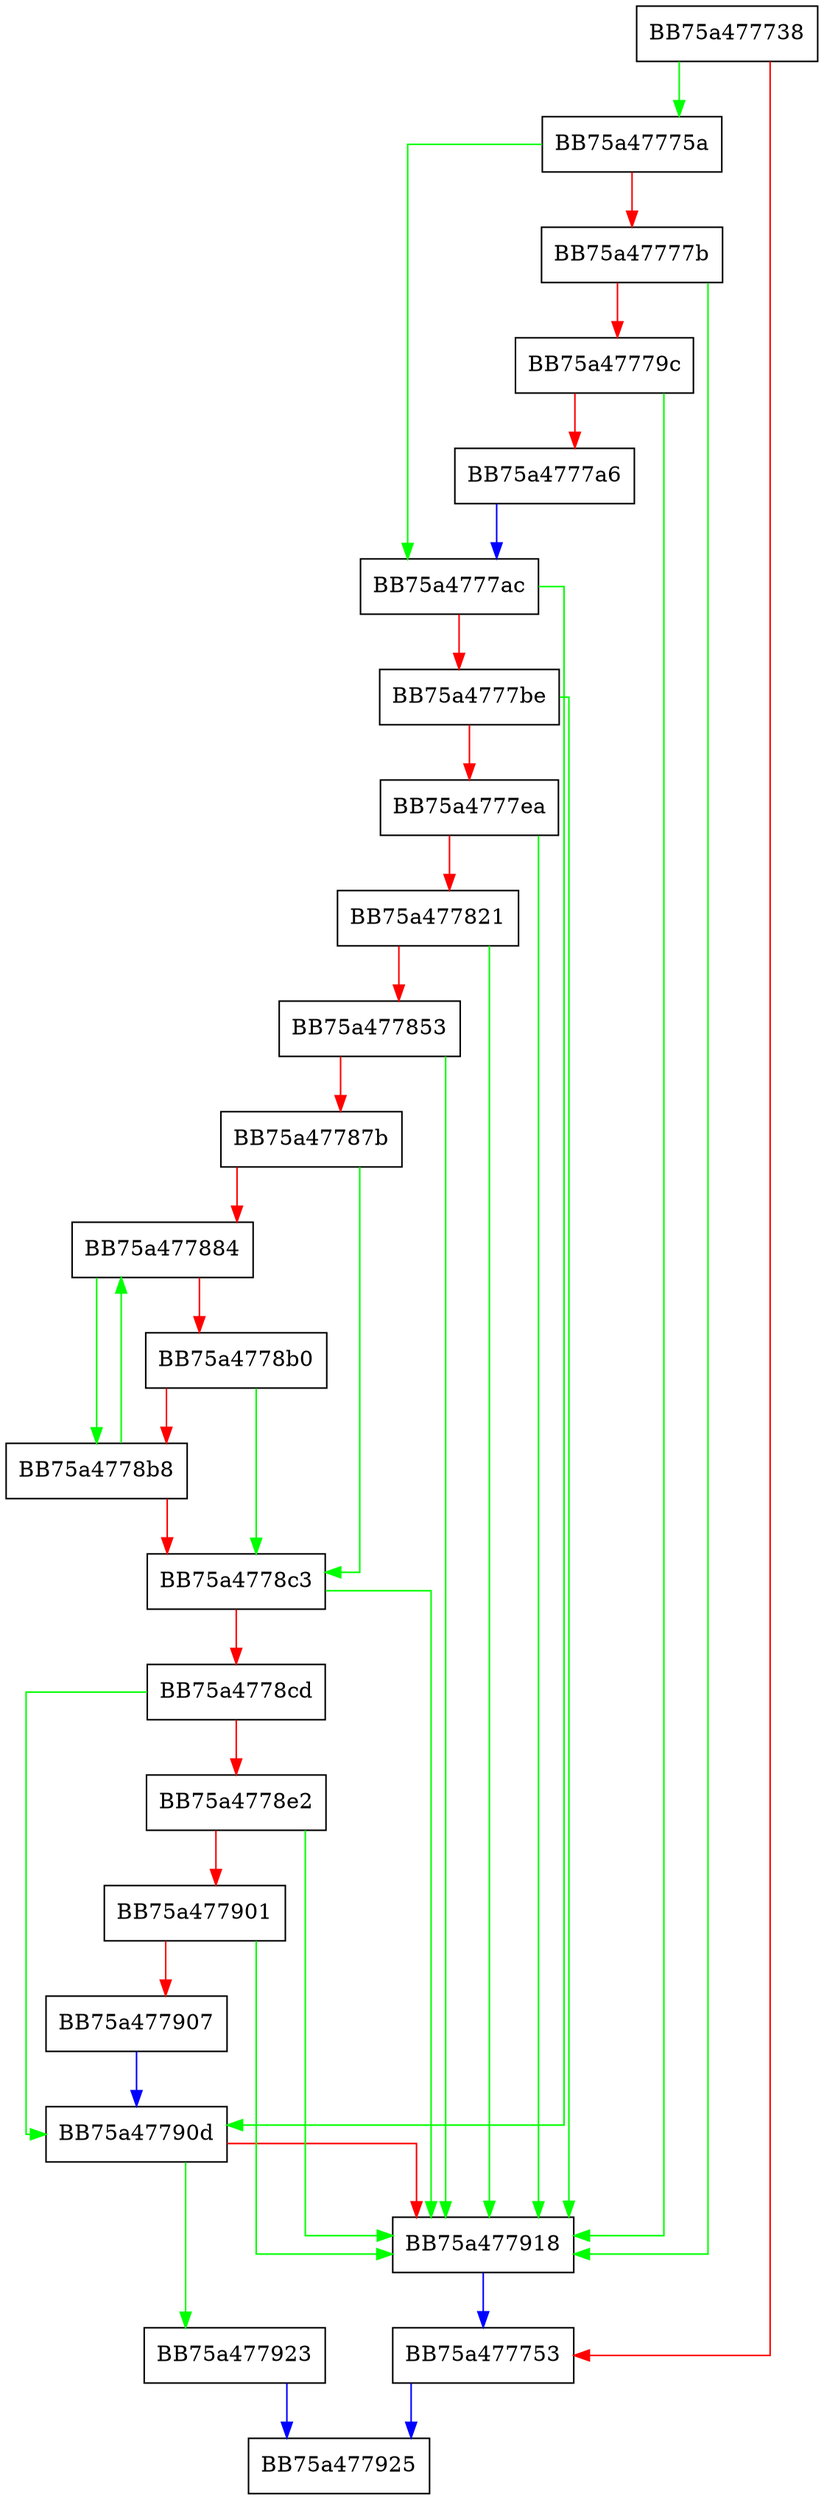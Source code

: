 digraph ExpandToTypeDef {
  node [shape="box"];
  graph [splines=ortho];
  BB75a477738 -> BB75a47775a [color="green"];
  BB75a477738 -> BB75a477753 [color="red"];
  BB75a477753 -> BB75a477925 [color="blue"];
  BB75a47775a -> BB75a4777ac [color="green"];
  BB75a47775a -> BB75a47777b [color="red"];
  BB75a47777b -> BB75a477918 [color="green"];
  BB75a47777b -> BB75a47779c [color="red"];
  BB75a47779c -> BB75a477918 [color="green"];
  BB75a47779c -> BB75a4777a6 [color="red"];
  BB75a4777a6 -> BB75a4777ac [color="blue"];
  BB75a4777ac -> BB75a47790d [color="green"];
  BB75a4777ac -> BB75a4777be [color="red"];
  BB75a4777be -> BB75a477918 [color="green"];
  BB75a4777be -> BB75a4777ea [color="red"];
  BB75a4777ea -> BB75a477918 [color="green"];
  BB75a4777ea -> BB75a477821 [color="red"];
  BB75a477821 -> BB75a477918 [color="green"];
  BB75a477821 -> BB75a477853 [color="red"];
  BB75a477853 -> BB75a477918 [color="green"];
  BB75a477853 -> BB75a47787b [color="red"];
  BB75a47787b -> BB75a4778c3 [color="green"];
  BB75a47787b -> BB75a477884 [color="red"];
  BB75a477884 -> BB75a4778b8 [color="green"];
  BB75a477884 -> BB75a4778b0 [color="red"];
  BB75a4778b0 -> BB75a4778c3 [color="green"];
  BB75a4778b0 -> BB75a4778b8 [color="red"];
  BB75a4778b8 -> BB75a477884 [color="green"];
  BB75a4778b8 -> BB75a4778c3 [color="red"];
  BB75a4778c3 -> BB75a477918 [color="green"];
  BB75a4778c3 -> BB75a4778cd [color="red"];
  BB75a4778cd -> BB75a47790d [color="green"];
  BB75a4778cd -> BB75a4778e2 [color="red"];
  BB75a4778e2 -> BB75a477918 [color="green"];
  BB75a4778e2 -> BB75a477901 [color="red"];
  BB75a477901 -> BB75a477918 [color="green"];
  BB75a477901 -> BB75a477907 [color="red"];
  BB75a477907 -> BB75a47790d [color="blue"];
  BB75a47790d -> BB75a477923 [color="green"];
  BB75a47790d -> BB75a477918 [color="red"];
  BB75a477918 -> BB75a477753 [color="blue"];
  BB75a477923 -> BB75a477925 [color="blue"];
}